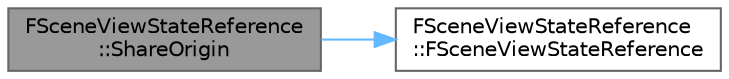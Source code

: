 digraph "FSceneViewStateReference::ShareOrigin"
{
 // INTERACTIVE_SVG=YES
 // LATEX_PDF_SIZE
  bgcolor="transparent";
  edge [fontname=Helvetica,fontsize=10,labelfontname=Helvetica,labelfontsize=10];
  node [fontname=Helvetica,fontsize=10,shape=box,height=0.2,width=0.4];
  rankdir="LR";
  Node1 [id="Node000001",label="FSceneViewStateReference\l::ShareOrigin",height=0.2,width=0.4,color="gray40", fillcolor="grey60", style="filled", fontcolor="black",tooltip="Mark that a view state shares an origin with another view state, allowing sharing of some internal st..."];
  Node1 -> Node2 [id="edge1_Node000001_Node000002",color="steelblue1",style="solid",tooltip=" "];
  Node2 [id="Node000002",label="FSceneViewStateReference\l::FSceneViewStateReference",height=0.2,width=0.4,color="grey40", fillcolor="white", style="filled",URL="$d4/daa/classFSceneViewStateReference.html#a8003de7ec7f2ec27187c513c66595f64",tooltip=" "];
}
